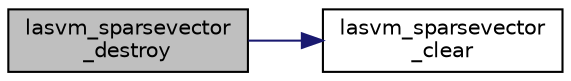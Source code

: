 digraph "lasvm_sparsevector_destroy"
{
  edge [fontname="Helvetica",fontsize="10",labelfontname="Helvetica",labelfontsize="10"];
  node [fontname="Helvetica",fontsize="10",shape=record];
  rankdir="LR";
  Node1 [label="lasvm_sparsevector\l_destroy",height=0.2,width=0.4,color="black", fillcolor="grey75", style="filled" fontcolor="black"];
  Node1 -> Node2 [color="midnightblue",fontsize="10",style="solid",fontname="Helvetica"];
  Node2 [label="lasvm_sparsevector\l_clear",height=0.2,width=0.4,color="black", fillcolor="white", style="filled",URL="$vector_8c.html#a7a92e2401b1aecae921f8b88057b5fc3"];
}
